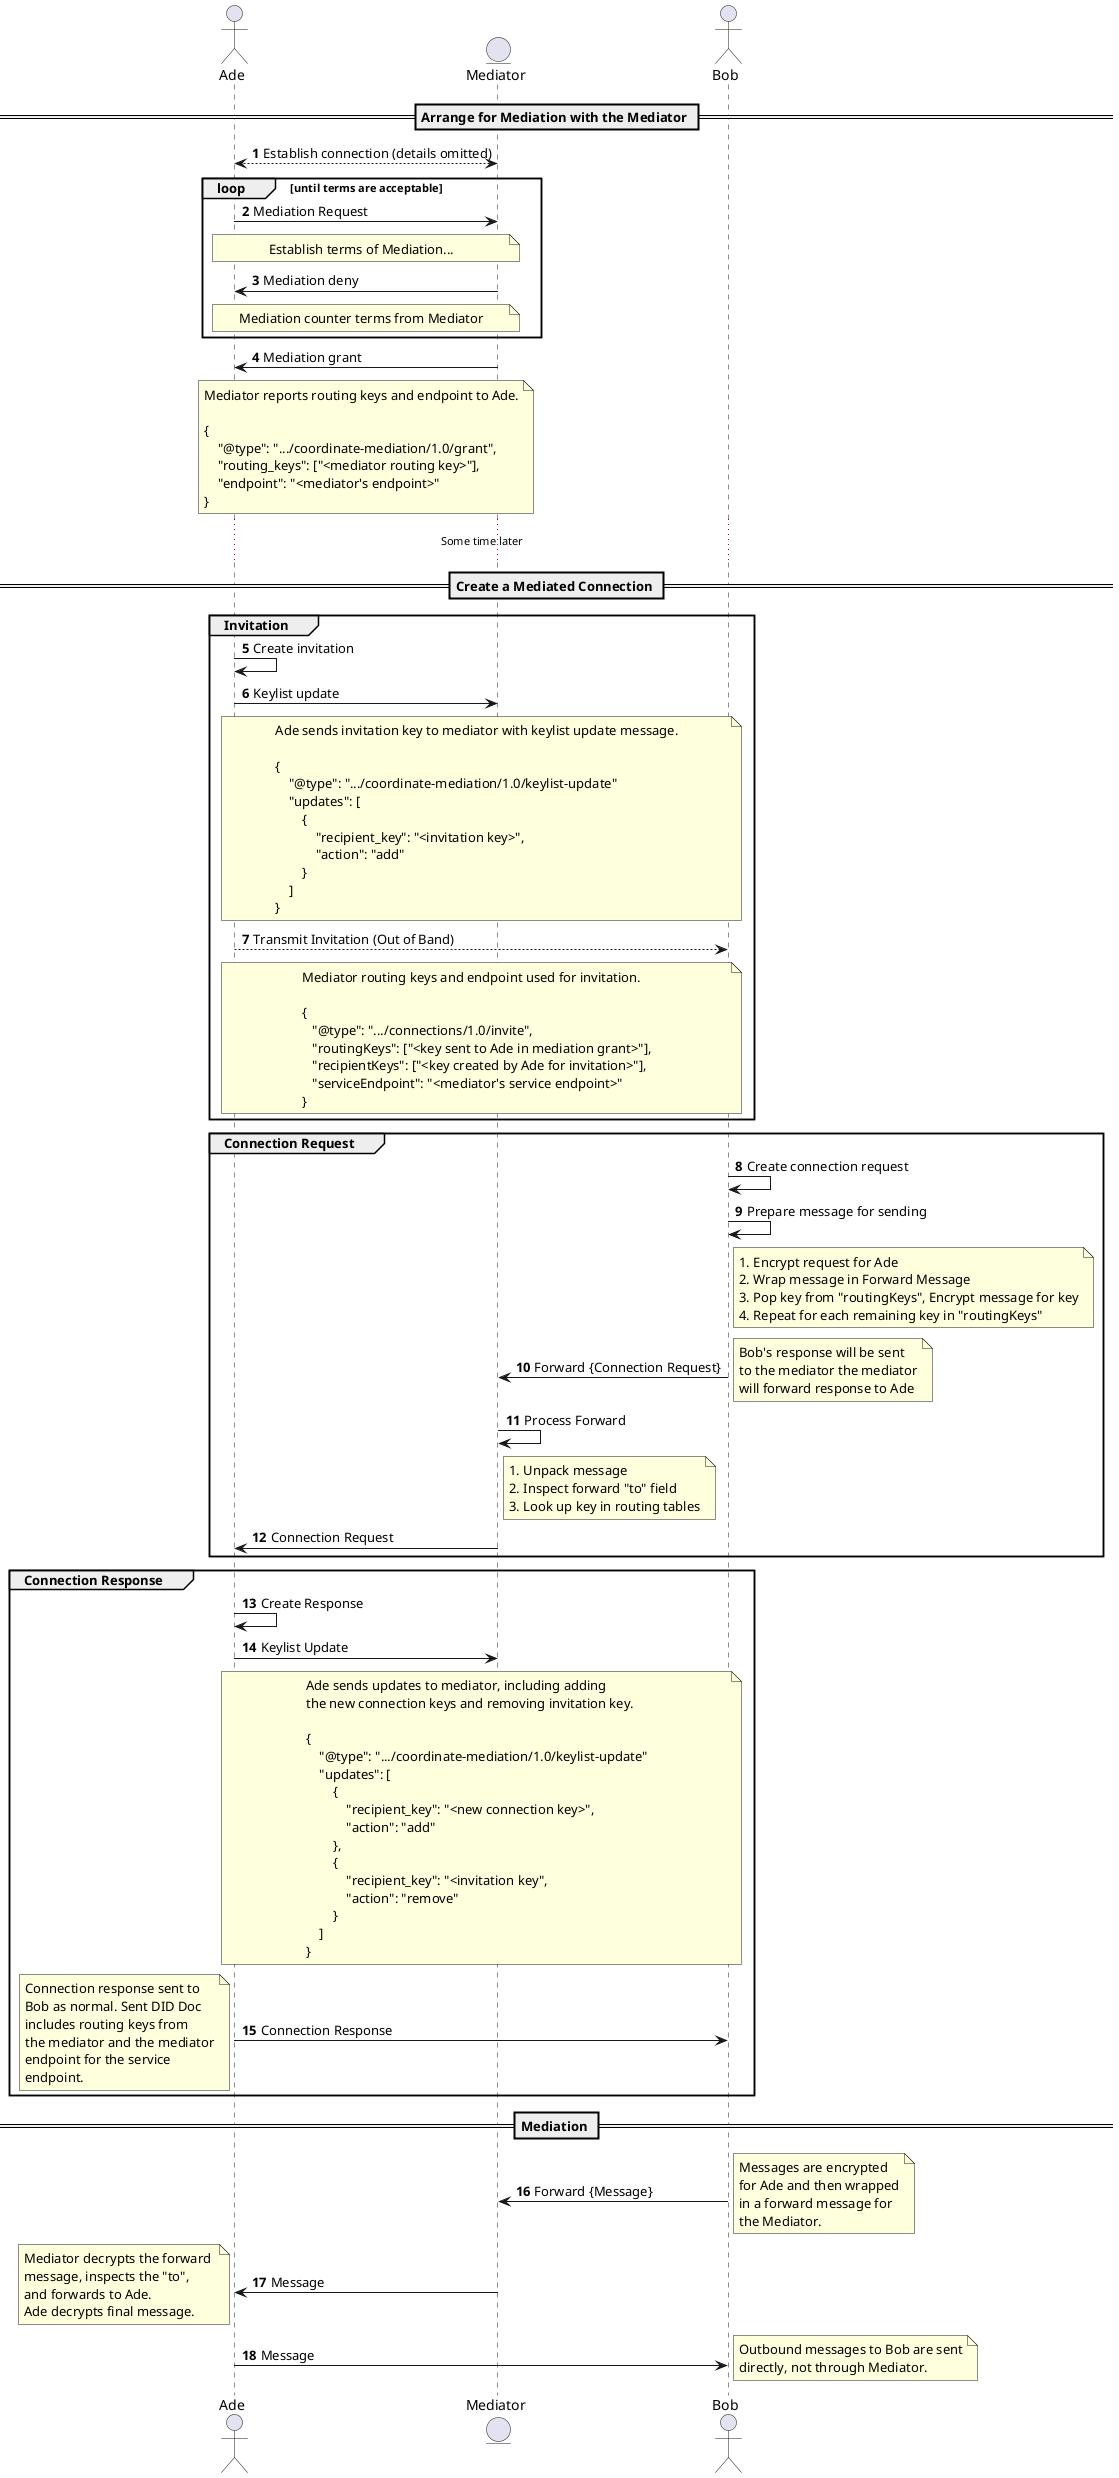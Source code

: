 @startuml

' Make the notes not look so awful

actor  Ade     as Ade
entity Mediator  as Med
actor  Bob       as Bob
autonumber

== Arrange for Mediation with the Mediator ==

Ade <--> Med : Establish connection (details omitted)

loop until terms are acceptable
    Ade -> Med : Mediation Request
    note over Ade, Med: Establish terms of Mediation...
    Med -> Ade : Mediation deny
    note over Ade, Med: Mediation counter terms from Mediator
end

Ade <- Med : Mediation grant
note over Ade, Med
Mediator reports routing keys and endpoint to Ade.

{
    "@type": ".../coordinate-mediation/1.0/grant",
    "routing_keys": ["<mediator routing key>"],
    "endpoint": "<mediator's endpoint>"
}
end note

... Some time later ...

== Create a Mediated Connection ==
group Invitation
    Ade -> Ade : Create invitation

    Ade -> Med : Keylist update
    note over Ade, Bob
    Ade sends invitation key to mediator with keylist update message.
    
    { 
        "@type": ".../coordinate-mediation/1.0/keylist-update"
        "updates": [
            {
                "recipient_key": "<invitation key>",
                "action": "add"
            }
        ]
    }
    end note

    Ade --> Bob : Transmit Invitation (Out of Band)
    note over Ade, Bob
    Mediator routing keys and endpoint used for invitation.

    {
       "@type": ".../connections/1.0/invite",
       "routingKeys": ["<key sent to Ade in mediation grant>"],
       "recipientKeys": ["<key created by Ade for invitation>"],
       "serviceEndpoint": "<mediator's service endpoint>"
    }
    end note
end

group Connection Request
    Bob -> Bob : Create connection request
    Bob -> Bob : Prepare message for sending
    note right of Bob
    1. Encrypt request for Ade
    2. Wrap message in Forward Message
    3. Pop key from "routingKeys", Encrypt message for key
    4. Repeat for each remaining key in "routingKeys"
    end note

    Bob -> Med : Forward {Connection Request}
    note right
    Bob's response will be sent 
    to the mediator the mediator
    will forward response to Ade
    end note
    Med -> Med : Process Forward
    note right of Med
    1. Unpack message
    2. Inspect forward "to" field
    3. Look up key in routing tables
    end note
    Ade <- Med : Connection Request
end

group Connection Response
    Ade -> Ade : Create Response
    Ade -> Med : Keylist Update
    note over Ade, Bob
    Ade sends updates to mediator, including adding
    the new connection keys and removing invitation key.
    
    { 
        "@type": ".../coordinate-mediation/1.0/keylist-update"
        "updates": [
            {
                "recipient_key": "<new connection key>",
                "action": "add"
            },
            {
                "recipient_key": "<invitation key",
                "action": "remove"
            }
        ]
    }
    end note
    Ade -> Bob : Connection Response
    note left
    Connection response sent to
    Bob as normal. Sent DID Doc
    includes routing keys from
    the mediator and the mediator
    endpoint for the service
    endpoint.
    end note
end

== Mediation ==

Bob -> Med : Forward {Message}
note right
Messages are encrypted 
for Ade and then wrapped
in a forward message for
the Mediator.
end note

Ade <- Med : Message
note left
Mediator decrypts the forward 
message, inspects the "to",
and forwards to Ade.
Ade decrypts final message.
end note

Ade -> Bob : Message
note right
Outbound messages to Bob are sent
directly, not through Mediator.
end note

@enduml
